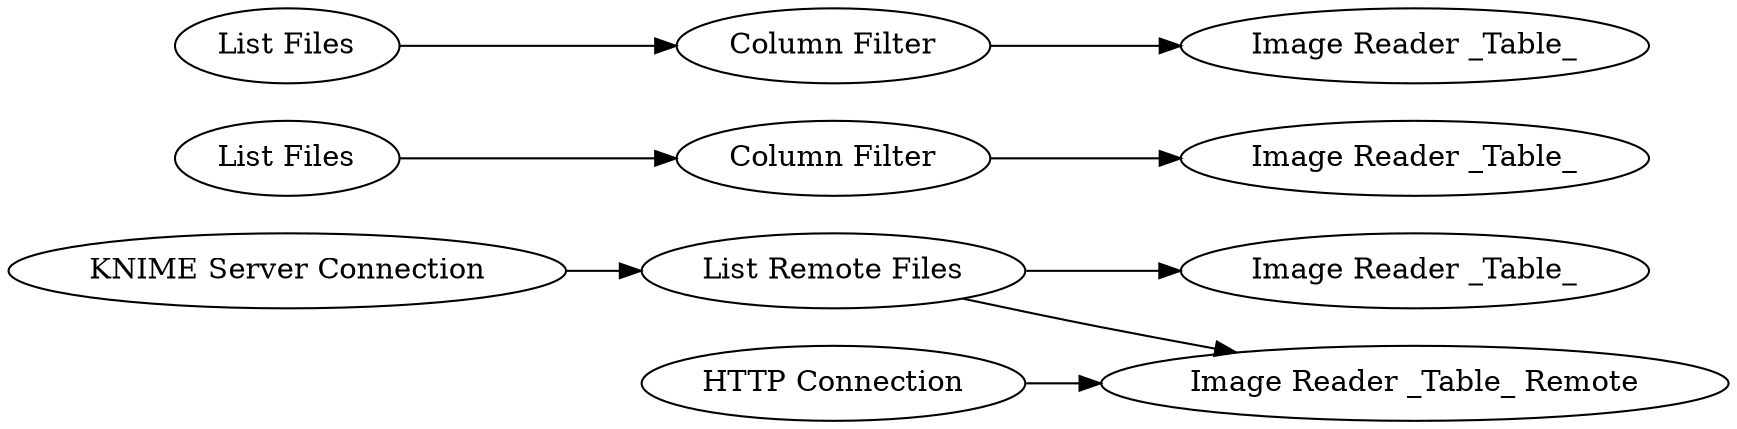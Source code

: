 digraph {
	18 -> 13
	13 -> 15
	10 -> 9
	11 -> 8
	13 -> 16
	6 -> 10
	3 -> 11
	17 -> 16
	16 [label="Image Reader _Table_ Remote"]
	13 [label="List Remote Files"]
	9 [label="Image Reader _Table_"]
	11 [label="Column Filter"]
	18 [label="KNIME Server Connection"]
	6 [label="List Files"]
	8 [label="Image Reader _Table_"]
	15 [label="Image Reader _Table_"]
	17 [label="HTTP Connection"]
	3 [label="List Files"]
	10 [label="Column Filter"]
	rankdir=LR
}
